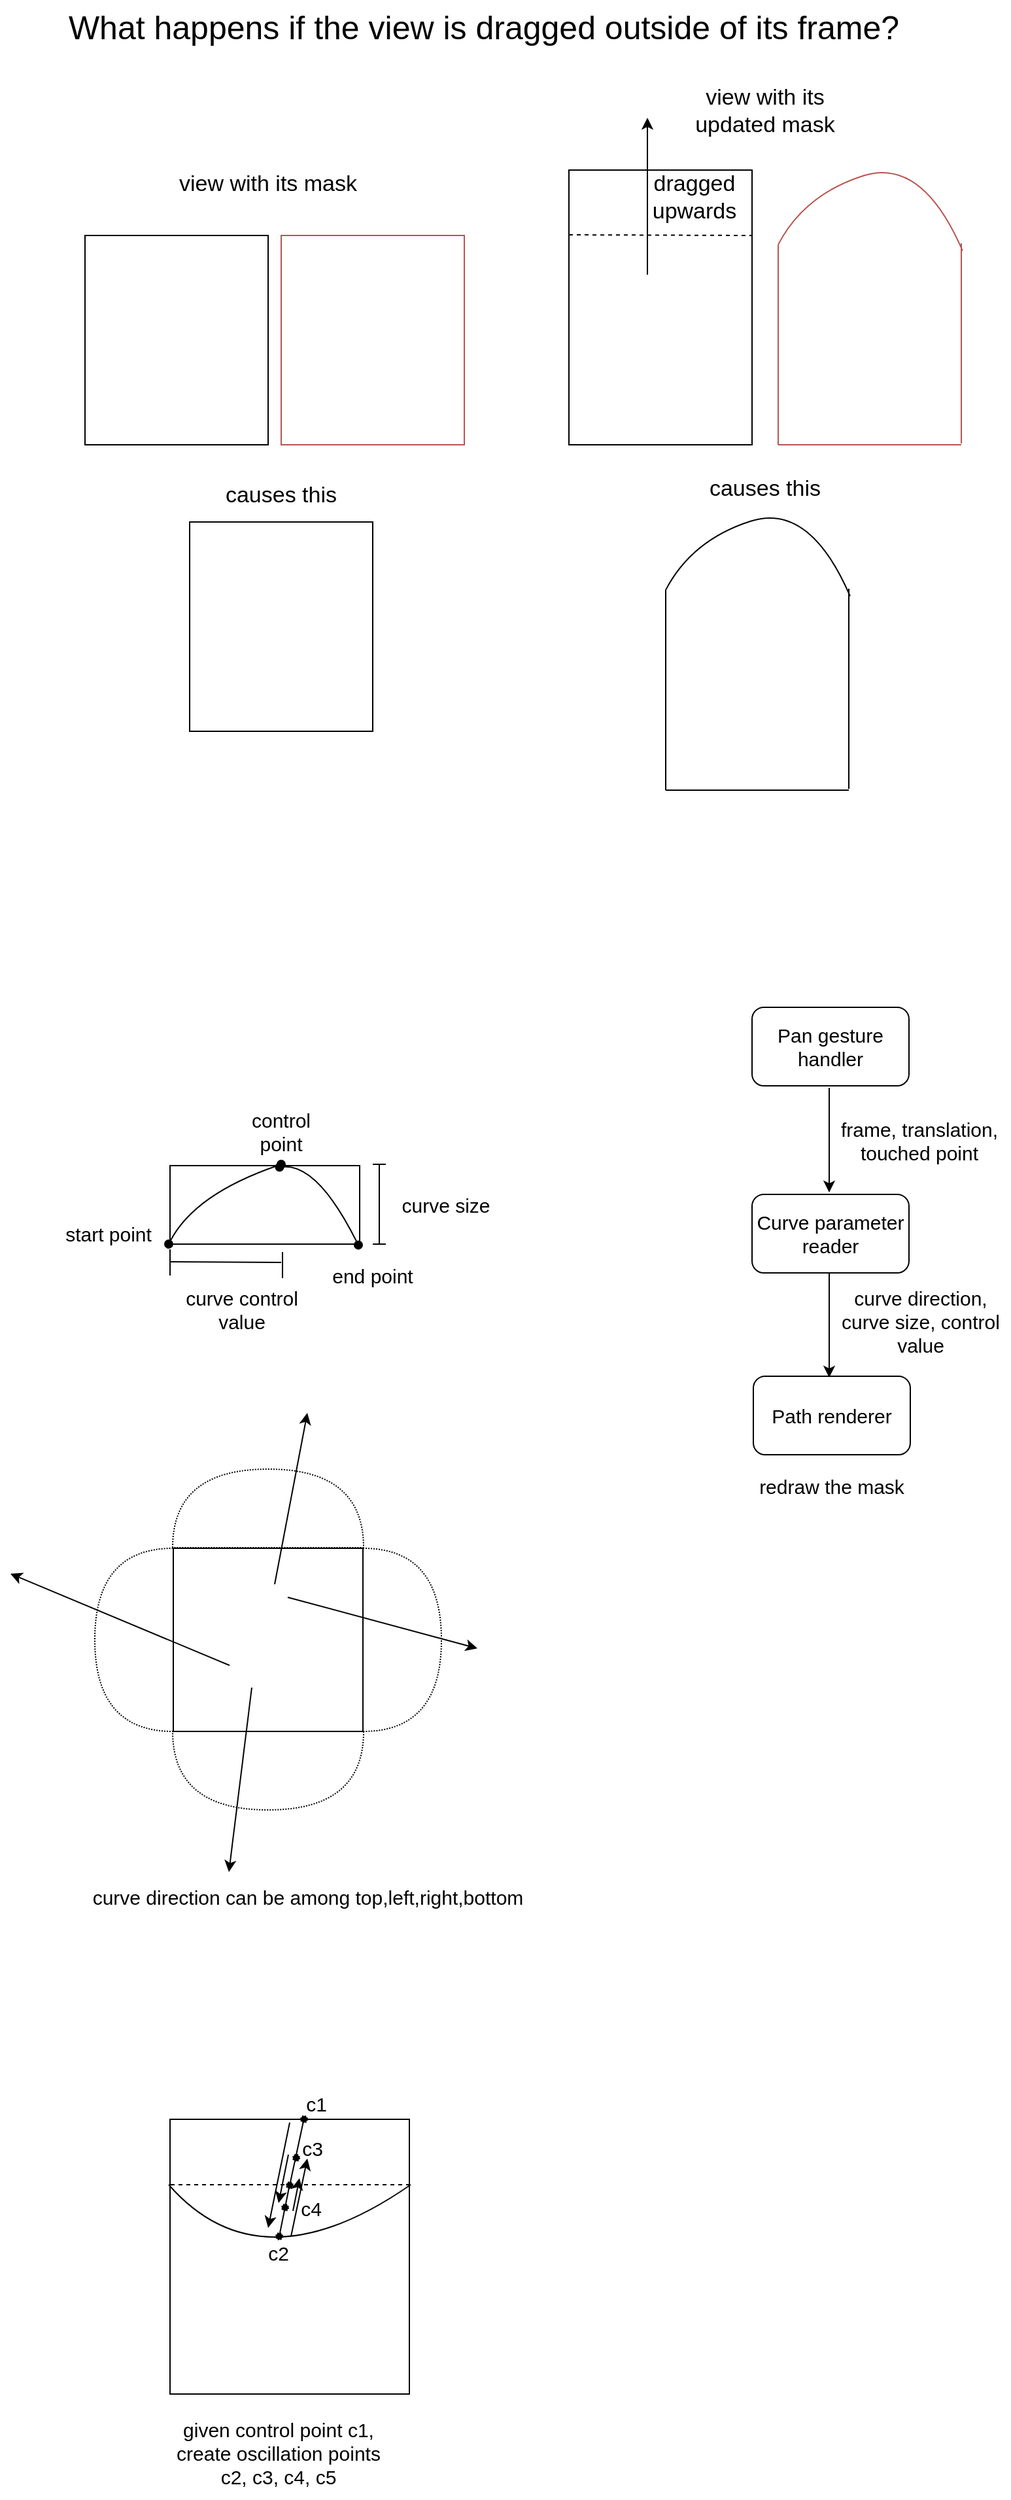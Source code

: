 <mxfile version="12.1.8" type="github" pages="1">
  <diagram id="qpp1ftYOz3Zdg5oMxWp2" name="Page-1">
    <mxGraphModel dx="638" dy="1556" grid="1" gridSize="10" guides="1" tooltips="1" connect="1" arrows="1" fold="1" page="1" pageScale="1" pageWidth="850" pageHeight="1100" math="0" shadow="0">
      <root>
        <mxCell id="0"/>
        <mxCell id="1" parent="0"/>
        <mxCell id="IfLVC79f7LivLAEZqYp6-7" value="" style="rounded=0;whiteSpace=wrap;html=1;" parent="1" vertex="1">
          <mxGeometry x="120" y="170" width="140" height="160" as="geometry"/>
        </mxCell>
        <mxCell id="IfLVC79f7LivLAEZqYp6-8" value="" style="rounded=0;whiteSpace=wrap;html=1;" parent="1" vertex="1">
          <mxGeometry x="490" y="120" width="140" height="210" as="geometry"/>
        </mxCell>
        <mxCell id="IfLVC79f7LivLAEZqYp6-10" value="" style="rounded=0;whiteSpace=wrap;html=1;fillColor=none;strokeColor=#b85450;" parent="1" vertex="1">
          <mxGeometry x="270" y="170" width="140" height="160" as="geometry"/>
        </mxCell>
        <mxCell id="IfLVC79f7LivLAEZqYp6-12" value="" style="endArrow=none;dashed=1;html=1;strokeColor=#000000;" parent="1" edge="1">
          <mxGeometry width="50" height="50" relative="1" as="geometry">
            <mxPoint x="490" y="169.5" as="sourcePoint"/>
            <mxPoint x="630" y="170" as="targetPoint"/>
          </mxGeometry>
        </mxCell>
        <mxCell id="IfLVC79f7LivLAEZqYp6-13" value="dragged upwards" style="text;html=1;strokeColor=none;fillColor=none;align=center;verticalAlign=middle;whiteSpace=wrap;rounded=0;fontSize=17;" parent="1" vertex="1">
          <mxGeometry x="541" y="131" width="90" height="20" as="geometry"/>
        </mxCell>
        <mxCell id="IfLVC79f7LivLAEZqYp6-19" value="view with its mask" style="text;html=1;strokeColor=none;fillColor=none;align=center;verticalAlign=middle;whiteSpace=wrap;rounded=0;fontSize=17;" parent="1" vertex="1">
          <mxGeometry x="190" y="111" width="140" height="40" as="geometry"/>
        </mxCell>
        <mxCell id="IfLVC79f7LivLAEZqYp6-21" value="" style="endArrow=classic;html=1;strokeColor=#000000;fontSize=17;" parent="1" edge="1">
          <mxGeometry width="50" height="50" relative="1" as="geometry">
            <mxPoint x="550" y="200" as="sourcePoint"/>
            <mxPoint x="550" y="80" as="targetPoint"/>
          </mxGeometry>
        </mxCell>
        <mxCell id="IfLVC79f7LivLAEZqYp6-24" value="view with its updated mask" style="text;html=1;strokeColor=none;fillColor=none;align=center;verticalAlign=middle;whiteSpace=wrap;rounded=0;fontSize=17;" parent="1" vertex="1">
          <mxGeometry x="570" y="60" width="140" height="30" as="geometry"/>
        </mxCell>
        <mxCell id="IfLVC79f7LivLAEZqYp6-18" value="" style="group" parent="1" vertex="1" connectable="0">
          <mxGeometry x="650" y="110" width="140" height="220" as="geometry"/>
        </mxCell>
        <mxCell id="IfLVC79f7LivLAEZqYp6-2" value="" style="curved=1;endArrow=none;html=1;endFill=0;entryX=1.007;entryY=0.031;entryDx=0;entryDy=0;entryPerimeter=0;fillColor=#f8cecc;strokeColor=#b85450;" parent="IfLVC79f7LivLAEZqYp6-18" edge="1">
          <mxGeometry width="50" height="50" relative="1" as="geometry">
            <mxPoint y="66.957" as="sourcePoint"/>
            <mxPoint x="140.98" y="71.701" as="targetPoint"/>
            <Array as="points">
              <mxPoint x="20" y="28.696"/>
              <mxPoint x="110"/>
            </Array>
          </mxGeometry>
        </mxCell>
        <mxCell id="IfLVC79f7LivLAEZqYp6-15" value="" style="endArrow=none;html=1;strokeColor=#b85450;fontSize=17;fillColor=#f8cecc;" parent="IfLVC79f7LivLAEZqYp6-18" edge="1">
          <mxGeometry width="50" height="50" relative="1" as="geometry">
            <mxPoint y="220" as="sourcePoint"/>
            <mxPoint y="66.957" as="targetPoint"/>
          </mxGeometry>
        </mxCell>
        <mxCell id="IfLVC79f7LivLAEZqYp6-16" value="" style="endArrow=none;html=1;strokeColor=#b85450;fontSize=17;fillColor=#f8cecc;" parent="IfLVC79f7LivLAEZqYp6-18" edge="1">
          <mxGeometry width="50" height="50" relative="1" as="geometry">
            <mxPoint x="140" y="219.043" as="sourcePoint"/>
            <mxPoint x="140" y="66" as="targetPoint"/>
          </mxGeometry>
        </mxCell>
        <mxCell id="IfLVC79f7LivLAEZqYp6-17" value="" style="endArrow=none;html=1;strokeColor=#b85450;fontSize=17;fillColor=#f8cecc;" parent="IfLVC79f7LivLAEZqYp6-18" edge="1">
          <mxGeometry width="50" height="50" relative="1" as="geometry">
            <mxPoint x="140" y="220" as="sourcePoint"/>
            <mxPoint y="220" as="targetPoint"/>
          </mxGeometry>
        </mxCell>
        <mxCell id="IfLVC79f7LivLAEZqYp6-27" value="" style="rounded=0;whiteSpace=wrap;html=1;" parent="1" vertex="1">
          <mxGeometry x="200" y="389" width="140" height="160" as="geometry"/>
        </mxCell>
        <mxCell id="IfLVC79f7LivLAEZqYp6-28" value="causes this" style="text;html=1;strokeColor=none;fillColor=none;align=center;verticalAlign=middle;whiteSpace=wrap;rounded=0;fontSize=17;" parent="1" vertex="1">
          <mxGeometry x="200" y="349" width="140" height="40" as="geometry"/>
        </mxCell>
        <mxCell id="IfLVC79f7LivLAEZqYp6-30" value="causes this" style="text;html=1;strokeColor=none;fillColor=none;align=center;verticalAlign=middle;whiteSpace=wrap;rounded=0;fontSize=17;" parent="1" vertex="1">
          <mxGeometry x="570" y="344" width="140" height="40" as="geometry"/>
        </mxCell>
        <mxCell id="IfLVC79f7LivLAEZqYp6-31" value="" style="group" parent="1" vertex="1" connectable="0">
          <mxGeometry x="564" y="374" width="140" height="220" as="geometry"/>
        </mxCell>
        <mxCell id="IfLVC79f7LivLAEZqYp6-32" value="" style="curved=1;endArrow=none;html=1;endFill=0;entryX=1.007;entryY=0.031;entryDx=0;entryDy=0;entryPerimeter=0;fillColor=#f8cecc;strokeColor=#000000;" parent="IfLVC79f7LivLAEZqYp6-31" edge="1">
          <mxGeometry width="50" height="50" relative="1" as="geometry">
            <mxPoint y="66.957" as="sourcePoint"/>
            <mxPoint x="140.98" y="71.701" as="targetPoint"/>
            <Array as="points">
              <mxPoint x="20" y="28.696"/>
              <mxPoint x="110"/>
            </Array>
          </mxGeometry>
        </mxCell>
        <mxCell id="IfLVC79f7LivLAEZqYp6-33" value="" style="endArrow=none;html=1;strokeColor=#000000;fontSize=17;fillColor=#f8cecc;" parent="IfLVC79f7LivLAEZqYp6-31" edge="1">
          <mxGeometry width="50" height="50" relative="1" as="geometry">
            <mxPoint y="220" as="sourcePoint"/>
            <mxPoint y="66.957" as="targetPoint"/>
          </mxGeometry>
        </mxCell>
        <mxCell id="IfLVC79f7LivLAEZqYp6-34" value="" style="endArrow=none;html=1;strokeColor=#000000;fontSize=17;fillColor=#f8cecc;" parent="IfLVC79f7LivLAEZqYp6-31" edge="1">
          <mxGeometry width="50" height="50" relative="1" as="geometry">
            <mxPoint x="140" y="219.043" as="sourcePoint"/>
            <mxPoint x="140" y="66" as="targetPoint"/>
          </mxGeometry>
        </mxCell>
        <mxCell id="IfLVC79f7LivLAEZqYp6-35" value="" style="endArrow=none;html=1;strokeColor=#000000;fontSize=17;fillColor=#f8cecc;" parent="IfLVC79f7LivLAEZqYp6-31" edge="1">
          <mxGeometry width="50" height="50" relative="1" as="geometry">
            <mxPoint x="140" y="220" as="sourcePoint"/>
            <mxPoint y="220" as="targetPoint"/>
          </mxGeometry>
        </mxCell>
        <mxCell id="IfLVC79f7LivLAEZqYp6-40" value="What happens if the view is dragged outside of its frame?" style="text;html=1;strokeColor=none;fillColor=none;align=center;verticalAlign=middle;whiteSpace=wrap;rounded=0;fontSize=25;" parent="1" vertex="1">
          <mxGeometry x="95" y="-10" width="660" height="40" as="geometry"/>
        </mxCell>
        <mxCell id="vhR3Ab75w-e4PVBi1o0i-1" value="" style="curved=1;endArrow=oval;html=1;endFill=1;entryX=1.007;entryY=0.031;entryDx=0;entryDy=0;entryPerimeter=0;fillColor=#f8cecc;strokeColor=#000000;startArrow=oval;startFill=1;" edge="1" parent="1">
          <mxGeometry width="50" height="50" relative="1" as="geometry">
            <mxPoint x="268.743" y="882.183" as="sourcePoint"/>
            <mxPoint x="328.98" y="941.701" as="targetPoint"/>
            <Array as="points">
              <mxPoint x="298" y="880"/>
            </Array>
          </mxGeometry>
        </mxCell>
        <mxCell id="vhR3Ab75w-e4PVBi1o0i-4" value="" style="curved=1;endArrow=oval;html=1;endFill=1;fillColor=#f8cecc;strokeColor=#000000;startArrow=oval;startFill=1;" edge="1" parent="1">
          <mxGeometry width="50" height="50" relative="1" as="geometry">
            <mxPoint x="184" y="940.957" as="sourcePoint"/>
            <mxPoint x="270" y="880" as="targetPoint"/>
            <Array as="points">
              <mxPoint x="204" y="902.696"/>
            </Array>
          </mxGeometry>
        </mxCell>
        <mxCell id="vhR3Ab75w-e4PVBi1o0i-5" value="start point" style="text;html=1;strokeColor=none;fillColor=none;align=center;verticalAlign=middle;whiteSpace=wrap;rounded=0;fontSize=15;" vertex="1" parent="1">
          <mxGeometry x="98" y="918" width="80" height="30" as="geometry"/>
        </mxCell>
        <mxCell id="vhR3Ab75w-e4PVBi1o0i-6" value="end point" style="text;html=1;strokeColor=none;fillColor=none;align=center;verticalAlign=middle;whiteSpace=wrap;rounded=0;fontSize=15;" vertex="1" parent="1">
          <mxGeometry x="300" y="950" width="80" height="30" as="geometry"/>
        </mxCell>
        <mxCell id="vhR3Ab75w-e4PVBi1o0i-7" value="control point" style="text;html=1;strokeColor=none;fillColor=none;align=center;verticalAlign=middle;whiteSpace=wrap;rounded=0;fontSize=15;" vertex="1" parent="1">
          <mxGeometry x="230" y="840" width="80" height="30" as="geometry"/>
        </mxCell>
        <mxCell id="vhR3Ab75w-e4PVBi1o0i-8" value="" style="rounded=0;whiteSpace=wrap;html=1;fillColor=none;fontSize=15;" vertex="1" parent="1">
          <mxGeometry x="185" y="881" width="145" height="60" as="geometry"/>
        </mxCell>
        <mxCell id="vhR3Ab75w-e4PVBi1o0i-9" value="curve size" style="text;html=1;strokeColor=none;fillColor=none;align=center;verticalAlign=middle;whiteSpace=wrap;rounded=0;fontSize=15;" vertex="1" parent="1">
          <mxGeometry x="356" y="891" width="80" height="40" as="geometry"/>
        </mxCell>
        <mxCell id="vhR3Ab75w-e4PVBi1o0i-10" value="curve control value" style="text;html=1;strokeColor=none;fillColor=none;align=center;verticalAlign=middle;whiteSpace=wrap;rounded=0;fontSize=15;" vertex="1" parent="1">
          <mxGeometry x="185" y="971" width="110" height="40" as="geometry"/>
        </mxCell>
        <mxCell id="vhR3Ab75w-e4PVBi1o0i-14" value="" style="group" vertex="1" connectable="0" parent="1">
          <mxGeometry x="340" y="880" width="10" height="61" as="geometry"/>
        </mxCell>
        <mxCell id="vhR3Ab75w-e4PVBi1o0i-11" value="" style="endArrow=none;html=1;fontSize=15;" edge="1" parent="vhR3Ab75w-e4PVBi1o0i-14">
          <mxGeometry width="50" height="50" relative="1" as="geometry">
            <mxPoint x="5" as="sourcePoint"/>
            <mxPoint x="5" y="61" as="targetPoint"/>
          </mxGeometry>
        </mxCell>
        <mxCell id="vhR3Ab75w-e4PVBi1o0i-12" value="" style="endArrow=none;html=1;fontSize=15;" edge="1" parent="vhR3Ab75w-e4PVBi1o0i-14">
          <mxGeometry width="50" height="50" relative="1" as="geometry">
            <mxPoint x="10" as="sourcePoint"/>
            <mxPoint as="targetPoint"/>
          </mxGeometry>
        </mxCell>
        <mxCell id="vhR3Ab75w-e4PVBi1o0i-13" value="" style="endArrow=none;html=1;fontSize=15;" edge="1" parent="vhR3Ab75w-e4PVBi1o0i-14">
          <mxGeometry width="50" height="50" relative="1" as="geometry">
            <mxPoint x="10" y="61" as="sourcePoint"/>
            <mxPoint y="61" as="targetPoint"/>
          </mxGeometry>
        </mxCell>
        <mxCell id="vhR3Ab75w-e4PVBi1o0i-21" value="" style="group" vertex="1" connectable="0" parent="1">
          <mxGeometry x="185" y="945" width="86" height="22" as="geometry"/>
        </mxCell>
        <mxCell id="vhR3Ab75w-e4PVBi1o0i-16" value="" style="endArrow=none;html=1;fontSize=15;" edge="1" parent="vhR3Ab75w-e4PVBi1o0i-21">
          <mxGeometry width="50" height="50" relative="1" as="geometry">
            <mxPoint x="85" y="10" as="sourcePoint"/>
            <mxPoint y="9.5" as="targetPoint"/>
          </mxGeometry>
        </mxCell>
        <mxCell id="vhR3Ab75w-e4PVBi1o0i-19" value="" style="endArrow=none;html=1;fontSize=15;" edge="1" parent="vhR3Ab75w-e4PVBi1o0i-21">
          <mxGeometry width="50" height="50" relative="1" as="geometry">
            <mxPoint as="sourcePoint"/>
            <mxPoint y="20" as="targetPoint"/>
          </mxGeometry>
        </mxCell>
        <mxCell id="vhR3Ab75w-e4PVBi1o0i-20" value="" style="endArrow=none;html=1;fontSize=15;" edge="1" parent="vhR3Ab75w-e4PVBi1o0i-21">
          <mxGeometry width="50" height="50" relative="1" as="geometry">
            <mxPoint x="86" y="2" as="sourcePoint"/>
            <mxPoint x="86" y="22" as="targetPoint"/>
          </mxGeometry>
        </mxCell>
        <mxCell id="vhR3Ab75w-e4PVBi1o0i-24" value="Pan gesture handler" style="rounded=1;whiteSpace=wrap;html=1;fillColor=none;fontSize=15;" vertex="1" parent="1">
          <mxGeometry x="630" y="760" width="120" height="60" as="geometry"/>
        </mxCell>
        <mxCell id="vhR3Ab75w-e4PVBi1o0i-25" value="Curve parameter reader" style="rounded=1;whiteSpace=wrap;html=1;fillColor=none;fontSize=15;" vertex="1" parent="1">
          <mxGeometry x="630" y="903" width="120" height="60" as="geometry"/>
        </mxCell>
        <mxCell id="vhR3Ab75w-e4PVBi1o0i-26" value="Path renderer" style="rounded=1;whiteSpace=wrap;html=1;fillColor=none;fontSize=15;" vertex="1" parent="1">
          <mxGeometry x="631" y="1042" width="120" height="60" as="geometry"/>
        </mxCell>
        <mxCell id="vhR3Ab75w-e4PVBi1o0i-27" value="frame, translation, touched point" style="text;html=1;strokeColor=none;fillColor=none;align=center;verticalAlign=middle;whiteSpace=wrap;rounded=0;fontSize=15;" vertex="1" parent="1">
          <mxGeometry x="690" y="851.5" width="136" height="20" as="geometry"/>
        </mxCell>
        <mxCell id="vhR3Ab75w-e4PVBi1o0i-28" value="" style="endArrow=classic;html=1;fontSize=15;" edge="1" parent="1">
          <mxGeometry width="50" height="50" relative="1" as="geometry">
            <mxPoint x="689" y="821.5" as="sourcePoint"/>
            <mxPoint x="689" y="901.5" as="targetPoint"/>
          </mxGeometry>
        </mxCell>
        <mxCell id="vhR3Ab75w-e4PVBi1o0i-29" value="" style="endArrow=classic;html=1;fontSize=15;" edge="1" parent="1">
          <mxGeometry width="50" height="50" relative="1" as="geometry">
            <mxPoint x="689" y="963" as="sourcePoint"/>
            <mxPoint x="689" y="1043" as="targetPoint"/>
          </mxGeometry>
        </mxCell>
        <mxCell id="vhR3Ab75w-e4PVBi1o0i-32" value="curve direction, curve size, control value" style="text;html=1;strokeColor=none;fillColor=none;align=center;verticalAlign=middle;whiteSpace=wrap;rounded=0;fontSize=15;" vertex="1" parent="1">
          <mxGeometry x="691" y="974" width="136" height="51" as="geometry"/>
        </mxCell>
        <mxCell id="vhR3Ab75w-e4PVBi1o0i-33" value="redraw the mask" style="text;html=1;strokeColor=none;fillColor=none;align=center;verticalAlign=middle;whiteSpace=wrap;rounded=0;fontSize=15;" vertex="1" parent="1">
          <mxGeometry x="623" y="1100" width="136" height="51" as="geometry"/>
        </mxCell>
        <mxCell id="vhR3Ab75w-e4PVBi1o0i-34" value="" style="rounded=0;whiteSpace=wrap;html=1;fillColor=none;fontSize=15;" vertex="1" parent="1">
          <mxGeometry x="187.5" y="1173.5" width="145" height="140" as="geometry"/>
        </mxCell>
        <mxCell id="vhR3Ab75w-e4PVBi1o0i-35" value="" style="shape=or;whiteSpace=wrap;html=1;fillColor=none;fontSize=15;dashed=1;dashPattern=1 1;" vertex="1" parent="1">
          <mxGeometry x="332.5" y="1173.5" width="60" height="140" as="geometry"/>
        </mxCell>
        <mxCell id="vhR3Ab75w-e4PVBi1o0i-36" value="" style="shape=or;whiteSpace=wrap;html=1;dashed=1;dashPattern=1 1;fillColor=none;fontSize=15;rotation=180;" vertex="1" parent="1">
          <mxGeometry x="127.5" y="1173.5" width="60" height="140" as="geometry"/>
        </mxCell>
        <mxCell id="vhR3Ab75w-e4PVBi1o0i-37" value="" style="shape=or;whiteSpace=wrap;html=1;dashed=1;dashPattern=1 1;fillColor=none;fontSize=15;rotation=90;" vertex="1" parent="1">
          <mxGeometry x="230" y="1270.5" width="60" height="146" as="geometry"/>
        </mxCell>
        <mxCell id="vhR3Ab75w-e4PVBi1o0i-38" value="" style="shape=or;whiteSpace=wrap;html=1;dashed=1;dashPattern=1 1;fillColor=none;fontSize=15;rotation=-90;" vertex="1" parent="1">
          <mxGeometry x="230" y="1070" width="60" height="146" as="geometry"/>
        </mxCell>
        <mxCell id="vhR3Ab75w-e4PVBi1o0i-39" value="" style="endArrow=classic;html=1;fontSize=15;" edge="1" parent="1">
          <mxGeometry width="50" height="50" relative="1" as="geometry">
            <mxPoint x="265" y="1201" as="sourcePoint"/>
            <mxPoint x="290" y="1070" as="targetPoint"/>
          </mxGeometry>
        </mxCell>
        <mxCell id="vhR3Ab75w-e4PVBi1o0i-40" value="" style="endArrow=classic;html=1;fontSize=15;" edge="1" parent="1">
          <mxGeometry width="50" height="50" relative="1" as="geometry">
            <mxPoint x="275" y="1211" as="sourcePoint"/>
            <mxPoint x="420" y="1250" as="targetPoint"/>
          </mxGeometry>
        </mxCell>
        <mxCell id="vhR3Ab75w-e4PVBi1o0i-41" value="" style="endArrow=classic;html=1;fontSize=15;" edge="1" parent="1">
          <mxGeometry width="50" height="50" relative="1" as="geometry">
            <mxPoint x="247.5" y="1280" as="sourcePoint"/>
            <mxPoint x="230" y="1421" as="targetPoint"/>
          </mxGeometry>
        </mxCell>
        <mxCell id="vhR3Ab75w-e4PVBi1o0i-42" value="" style="endArrow=classic;html=1;fontSize=15;" edge="1" parent="1">
          <mxGeometry width="50" height="50" relative="1" as="geometry">
            <mxPoint x="230.5" y="1263" as="sourcePoint"/>
            <mxPoint x="63" y="1193" as="targetPoint"/>
          </mxGeometry>
        </mxCell>
        <mxCell id="vhR3Ab75w-e4PVBi1o0i-43" value="curve direction can be among top,left,right,bottom" style="text;html=1;strokeColor=none;fillColor=none;align=center;verticalAlign=middle;whiteSpace=wrap;rounded=0;dashed=1;dashPattern=1 1;fontSize=15;" vertex="1" parent="1">
          <mxGeometry x="118.5" y="1430" width="343" height="20" as="geometry"/>
        </mxCell>
        <mxCell id="vhR3Ab75w-e4PVBi1o0i-44" value="" style="rounded=0;whiteSpace=wrap;html=1;fillColor=none;fontSize=15;" vertex="1" parent="1">
          <mxGeometry x="185" y="1610" width="183" height="210" as="geometry"/>
        </mxCell>
        <mxCell id="vhR3Ab75w-e4PVBi1o0i-46" value="" style="endArrow=none;html=1;fontSize=15;dashed=1;" edge="1" parent="1">
          <mxGeometry width="50" height="50" relative="1" as="geometry">
            <mxPoint x="185.5" y="1660" as="sourcePoint"/>
            <mxPoint x="370" y="1660" as="targetPoint"/>
          </mxGeometry>
        </mxCell>
        <mxCell id="vhR3Ab75w-e4PVBi1o0i-48" value="" style="curved=1;endArrow=none;html=1;fontSize=15;endFill=0;" edge="1" parent="1">
          <mxGeometry width="50" height="50" relative="1" as="geometry">
            <mxPoint x="369" y="1660" as="sourcePoint"/>
            <mxPoint x="184" y="1660" as="targetPoint"/>
            <Array as="points">
              <mxPoint x="254" y="1740"/>
            </Array>
          </mxGeometry>
        </mxCell>
        <mxCell id="vhR3Ab75w-e4PVBi1o0i-50" value="" style="endArrow=none;html=1;fontSize=15;entryX=0.571;entryY=-0.005;entryDx=0;entryDy=0;entryPerimeter=0;" edge="1" parent="1" source="vhR3Ab75w-e4PVBi1o0i-53">
          <mxGeometry width="50" height="50" relative="1" as="geometry">
            <mxPoint x="269" y="1700" as="sourcePoint"/>
            <mxPoint x="288.493" y="1608.95" as="targetPoint"/>
          </mxGeometry>
        </mxCell>
        <mxCell id="vhR3Ab75w-e4PVBi1o0i-51" value="" style="ellipse;whiteSpace=wrap;html=1;aspect=fixed;dashed=1;dashPattern=1 1;fillColor=#000000;fontSize=15;" vertex="1" parent="1">
          <mxGeometry x="270.5" y="1675" width="5" height="5" as="geometry"/>
        </mxCell>
        <mxCell id="vhR3Ab75w-e4PVBi1o0i-52" value="" style="ellipse;whiteSpace=wrap;html=1;aspect=fixed;dashed=1;dashPattern=1 1;fillColor=#000000;fontSize=15;" vertex="1" parent="1">
          <mxGeometry x="279" y="1637" width="5" height="5" as="geometry"/>
        </mxCell>
        <mxCell id="vhR3Ab75w-e4PVBi1o0i-54" value="" style="ellipse;whiteSpace=wrap;html=1;aspect=fixed;dashed=1;dashPattern=1 1;fillColor=#000000;fontSize=15;" vertex="1" parent="1">
          <mxGeometry x="266" y="1697" width="5" height="5" as="geometry"/>
        </mxCell>
        <mxCell id="vhR3Ab75w-e4PVBi1o0i-56" value="" style="endArrow=none;html=1;fontSize=15;entryX=0.571;entryY=-0.005;entryDx=0;entryDy=0;entryPerimeter=0;" edge="1" parent="1" target="vhR3Ab75w-e4PVBi1o0i-54">
          <mxGeometry width="50" height="50" relative="1" as="geometry">
            <mxPoint x="269.0" y="1700" as="sourcePoint"/>
            <mxPoint x="288.493" y="1608.95" as="targetPoint"/>
          </mxGeometry>
        </mxCell>
        <mxCell id="vhR3Ab75w-e4PVBi1o0i-53" value="" style="ellipse;whiteSpace=wrap;html=1;aspect=fixed;dashed=1;dashPattern=1 1;fillColor=#000000;fontSize=15;" vertex="1" parent="1">
          <mxGeometry x="285" y="1607.5" width="5" height="5" as="geometry"/>
        </mxCell>
        <mxCell id="vhR3Ab75w-e4PVBi1o0i-57" value="" style="endArrow=none;html=1;fontSize=15;entryX=0.571;entryY=-0.005;entryDx=0;entryDy=0;entryPerimeter=0;" edge="1" parent="1" source="vhR3Ab75w-e4PVBi1o0i-64" target="vhR3Ab75w-e4PVBi1o0i-53">
          <mxGeometry width="50" height="50" relative="1" as="geometry">
            <mxPoint x="269.021" y="1697.055" as="sourcePoint"/>
            <mxPoint x="288.493" y="1608.95" as="targetPoint"/>
          </mxGeometry>
        </mxCell>
        <mxCell id="vhR3Ab75w-e4PVBi1o0i-59" value="" style="endArrow=classic;html=1;fontSize=15;" edge="1" parent="1">
          <mxGeometry width="50" height="50" relative="1" as="geometry">
            <mxPoint x="276.5" y="1612.5" as="sourcePoint"/>
            <mxPoint x="260" y="1693" as="targetPoint"/>
          </mxGeometry>
        </mxCell>
        <mxCell id="vhR3Ab75w-e4PVBi1o0i-61" value="" style="endArrow=classic;html=1;fontSize=15;" edge="1" parent="1">
          <mxGeometry width="50" height="50" relative="1" as="geometry">
            <mxPoint x="277.5" y="1699.5" as="sourcePoint"/>
            <mxPoint x="290" y="1640" as="targetPoint"/>
          </mxGeometry>
        </mxCell>
        <mxCell id="vhR3Ab75w-e4PVBi1o0i-62" value="" style="endArrow=classic;html=1;fontSize=15;" edge="1" parent="1">
          <mxGeometry width="50" height="50" relative="1" as="geometry">
            <mxPoint x="275.5" y="1637" as="sourcePoint"/>
            <mxPoint x="268" y="1674" as="targetPoint"/>
          </mxGeometry>
        </mxCell>
        <mxCell id="vhR3Ab75w-e4PVBi1o0i-63" value="" style="endArrow=classic;html=1;fontSize=15;" edge="1" parent="1">
          <mxGeometry width="50" height="50" relative="1" as="geometry">
            <mxPoint x="279" y="1680" as="sourcePoint"/>
            <mxPoint x="284" y="1655" as="targetPoint"/>
          </mxGeometry>
        </mxCell>
        <mxCell id="vhR3Ab75w-e4PVBi1o0i-64" value="" style="ellipse;whiteSpace=wrap;html=1;aspect=fixed;dashed=1;dashPattern=1 1;fillColor=#000000;fontSize=15;" vertex="1" parent="1">
          <mxGeometry x="274" y="1658" width="5" height="5" as="geometry"/>
        </mxCell>
        <mxCell id="vhR3Ab75w-e4PVBi1o0i-65" value="" style="endArrow=none;html=1;fontSize=15;entryX=0.571;entryY=-0.005;entryDx=0;entryDy=0;entryPerimeter=0;" edge="1" parent="1" source="vhR3Ab75w-e4PVBi1o0i-54" target="vhR3Ab75w-e4PVBi1o0i-64">
          <mxGeometry width="50" height="50" relative="1" as="geometry">
            <mxPoint x="269.012" y="1697.053" as="sourcePoint"/>
            <mxPoint x="287.855" y="1607.475" as="targetPoint"/>
          </mxGeometry>
        </mxCell>
        <mxCell id="vhR3Ab75w-e4PVBi1o0i-67" value="c1" style="text;html=1;strokeColor=none;fillColor=none;align=center;verticalAlign=middle;whiteSpace=wrap;rounded=0;dashed=1;dashPattern=1 1;fontSize=15;" vertex="1" parent="1">
          <mxGeometry x="276.5" y="1587.5" width="40" height="20" as="geometry"/>
        </mxCell>
        <mxCell id="vhR3Ab75w-e4PVBi1o0i-68" value="c4" style="text;html=1;strokeColor=none;fillColor=none;align=center;verticalAlign=middle;whiteSpace=wrap;rounded=0;dashed=1;dashPattern=1 1;fontSize=15;" vertex="1" parent="1">
          <mxGeometry x="273" y="1667.5" width="40" height="20" as="geometry"/>
        </mxCell>
        <mxCell id="vhR3Ab75w-e4PVBi1o0i-69" value="c3" style="text;html=1;strokeColor=none;fillColor=none;align=center;verticalAlign=middle;whiteSpace=wrap;rounded=0;dashed=1;dashPattern=1 1;fontSize=15;" vertex="1" parent="1">
          <mxGeometry x="274" y="1622" width="40" height="20" as="geometry"/>
        </mxCell>
        <mxCell id="vhR3Ab75w-e4PVBi1o0i-70" value="c2" style="text;html=1;strokeColor=none;fillColor=none;align=center;verticalAlign=middle;whiteSpace=wrap;rounded=0;dashed=1;dashPattern=1 1;fontSize=15;" vertex="1" parent="1">
          <mxGeometry x="247.5" y="1702" width="40" height="20" as="geometry"/>
        </mxCell>
        <mxCell id="vhR3Ab75w-e4PVBi1o0i-73" value="given control point c1, create oscillation points c2, c3, c4, c5" style="text;html=1;strokeColor=none;fillColor=none;align=center;verticalAlign=middle;whiteSpace=wrap;rounded=0;dashed=1;dashPattern=1 1;fontSize=15;" vertex="1" parent="1">
          <mxGeometry x="182.5" y="1830" width="170" height="70" as="geometry"/>
        </mxCell>
      </root>
    </mxGraphModel>
  </diagram>
</mxfile>
